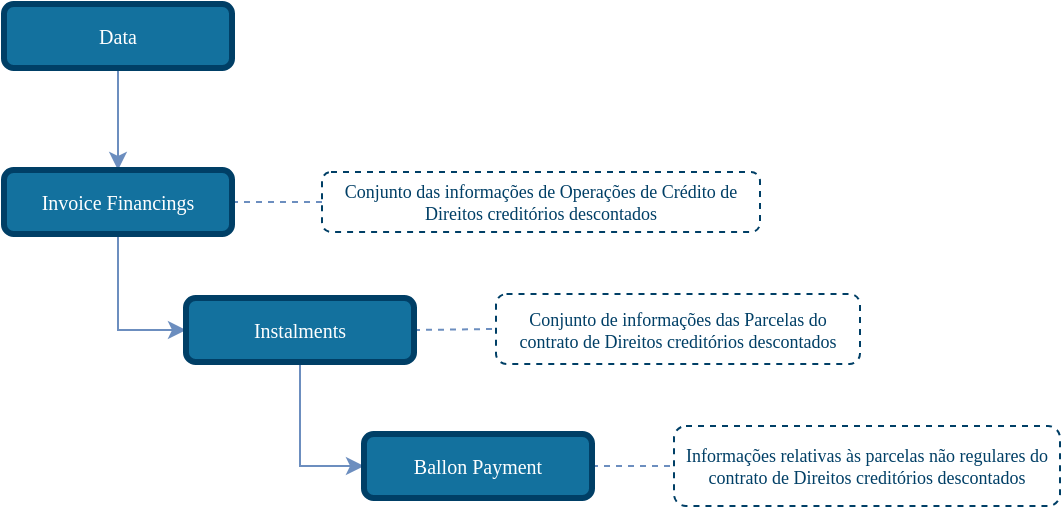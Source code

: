 <mxfile version="14.4.3" type="device"><diagram id="pwx9f-JPc5i2mSrcDJkJ" name="Invoice Financings_Instalments"><mxGraphModel dx="802" dy="385" grid="1" gridSize="10" guides="1" tooltips="1" connect="1" arrows="1" fold="1" page="1" pageScale="1" pageWidth="827" pageHeight="1169" math="0" shadow="0"><root><mxCell id="0"/><mxCell id="1" parent="0"/><mxCell id="7SM82Xgn0hcUYBG6hJO3-5" style="edgeStyle=none;rounded=1;orthogonalLoop=1;jettySize=auto;html=1;entryX=0;entryY=0.5;entryDx=0;entryDy=0;dashed=1;endArrow=none;endFill=0;endSize=6;strokeColor=#6C8EBF;exitX=1;exitY=0.5;exitDx=0;exitDy=0;" parent="1" source="s8GSPq7UgO-F03P1_zAw-1" target="7SM82Xgn0hcUYBG6hJO3-3" edge="1"><mxGeometry relative="1" as="geometry"><mxPoint x="302" y="277.0" as="sourcePoint"/><mxPoint x="483" y="180" as="targetPoint"/></mxGeometry></mxCell><mxCell id="CP8brj2QoUajFCljk4hs-6" style="edgeStyle=orthogonalEdgeStyle;rounded=0;orthogonalLoop=1;jettySize=auto;html=1;entryX=0.5;entryY=0;entryDx=0;entryDy=0;endSize=6;fillColor=#dae8fc;strokeColor=#6c8ebf;comic=0;shadow=0;backgroundOutline=0;snapToPoint=0;fixDash=0;endArrow=classic;endFill=1;exitX=0.5;exitY=1;exitDx=0;exitDy=0;" parent="1" source="3PWHhMvqnkYnXc9wFaOa-1" target="CP8brj2QoUajFCljk4hs-3" edge="1"><mxGeometry relative="1" as="geometry"><mxPoint x="-43" y="11" as="sourcePoint"/><mxPoint x="-43" y="43" as="targetPoint"/></mxGeometry></mxCell><mxCell id="s8GSPq7UgO-F03P1_zAw-9" style="edgeStyle=orthogonalEdgeStyle;rounded=0;orthogonalLoop=1;jettySize=auto;html=1;exitX=0.5;exitY=1;exitDx=0;exitDy=0;entryX=0;entryY=0.5;entryDx=0;entryDy=0;strokeColor=#6C8EBF;endArrow=classic;endFill=1;" parent="1" source="CP8brj2QoUajFCljk4hs-3" target="s8GSPq7UgO-F03P1_zAw-1" edge="1"><mxGeometry relative="1" as="geometry"/></mxCell><mxCell id="s8GSPq7UgO-F03P1_zAw-17" style="edgeStyle=none;rounded=1;orthogonalLoop=1;jettySize=auto;html=1;exitX=1;exitY=0.5;exitDx=0;exitDy=0;entryX=0;entryY=0.5;entryDx=0;entryDy=0;dashed=1;endArrow=none;endFill=0;endSize=6;strokeColor=#6C8EBF;" parent="1" source="CP8brj2QoUajFCljk4hs-3" target="CP8brj2QoUajFCljk4hs-20" edge="1"><mxGeometry relative="1" as="geometry"><mxPoint x="216" y="135" as="targetPoint"/></mxGeometry></mxCell><mxCell id="CP8brj2QoUajFCljk4hs-3" value="Invoice Financings" style="rounded=1;whiteSpace=wrap;html=1;comic=0;shadow=0;backgroundOutline=0;snapToPoint=0;fixDash=0;strokeWidth=3;fontFamily=Verdana;fontStyle=0;labelBackgroundColor=none;labelBorderColor=none;fontSize=10;fillColor=#13719E;strokeColor=#003F66;fontColor=#ffffff;" parent="1" vertex="1"><mxGeometry x="82" y="165" width="114" height="32" as="geometry"/></mxCell><mxCell id="CP8brj2QoUajFCljk4hs-20" value="&lt;font style=&quot;font-size: 9px&quot;&gt;Conjunto das informações de Operações de Crédito de Direitos creditórios descontados&lt;/font&gt;" style="rounded=1;whiteSpace=wrap;html=1;shadow=0;comic=0;strokeColor=#003F66;strokeWidth=1;fillColor=#ffffff;fontFamily=Verdana;fontSize=9;fontColor=#003F66;dashed=1;spacingLeft=5;spacing=0;spacingRight=5;spacingBottom=5;spacingTop=5;align=center;verticalAlign=middle;gradientColor=#ffffff;" parent="1" vertex="1"><mxGeometry x="241" y="166" width="219" height="30" as="geometry"/></mxCell><mxCell id="7SM82Xgn0hcUYBG6hJO3-3" value="&lt;font style=&quot;font-size: 9px&quot;&gt;Conjunto de informações das Parcelas do contrato de Direitos creditórios descontados&lt;/font&gt;" style="rounded=1;whiteSpace=wrap;html=1;shadow=0;comic=0;strokeColor=#003F66;strokeWidth=1;fillColor=#ffffff;fontFamily=Verdana;fontSize=9;fontColor=#003F66;dashed=1;spacingLeft=5;spacing=0;spacingRight=5;spacingBottom=5;spacingTop=5;align=center;verticalAlign=middle;gradientColor=#ffffff;" parent="1" vertex="1"><mxGeometry x="328" y="227" width="182" height="35" as="geometry"/></mxCell><mxCell id="m7QnHi-RZr34GQDkbDEl-1" style="edgeStyle=none;rounded=1;orthogonalLoop=1;jettySize=auto;html=1;entryX=0;entryY=0.5;entryDx=0;entryDy=0;dashed=1;endArrow=none;endFill=0;endSize=6;strokeColor=#6C8EBF;exitX=1;exitY=0.5;exitDx=0;exitDy=0;" parent="1" source="m7QnHi-RZr34GQDkbDEl-2" target="m7QnHi-RZr34GQDkbDEl-3" edge="1"><mxGeometry relative="1" as="geometry"><mxPoint x="391" y="336.0" as="sourcePoint"/><mxPoint x="572" y="239" as="targetPoint"/></mxGeometry></mxCell><mxCell id="m7QnHi-RZr34GQDkbDEl-3" value="&lt;font style=&quot;font-size: 9px&quot;&gt;Informações relativas às parcelas não regulares do contrato de Direitos creditórios descontados&lt;/font&gt;" style="rounded=1;whiteSpace=wrap;html=1;shadow=0;comic=0;strokeColor=#003F66;strokeWidth=1;fillColor=#ffffff;fontFamily=Verdana;fontSize=9;fontColor=#003F66;dashed=1;spacingLeft=5;spacing=0;spacingRight=5;spacingBottom=5;spacingTop=5;align=center;verticalAlign=middle;gradientColor=#ffffff;" parent="1" vertex="1"><mxGeometry x="417" y="293" width="193" height="40" as="geometry"/></mxCell><mxCell id="m7QnHi-RZr34GQDkbDEl-5" style="edgeStyle=orthogonalEdgeStyle;rounded=0;orthogonalLoop=1;jettySize=auto;html=1;exitX=0.5;exitY=1;exitDx=0;exitDy=0;entryX=0;entryY=0.5;entryDx=0;entryDy=0;strokeColor=#6C8EBF;endArrow=classic;endFill=1;" parent="1" source="s8GSPq7UgO-F03P1_zAw-1" target="m7QnHi-RZr34GQDkbDEl-2" edge="1"><mxGeometry relative="1" as="geometry"><mxPoint x="144" y="207" as="sourcePoint"/><mxPoint x="183" y="255" as="targetPoint"/></mxGeometry></mxCell><mxCell id="3PWHhMvqnkYnXc9wFaOa-1" value="Data" style="rounded=1;whiteSpace=wrap;html=1;comic=0;shadow=0;backgroundOutline=0;snapToPoint=0;fixDash=0;strokeWidth=3;fontFamily=Verdana;fontStyle=0;labelBackgroundColor=none;labelBorderColor=none;fontSize=10;fillColor=#13719E;strokeColor=#003F66;fontColor=#ffffff;" parent="1" vertex="1"><mxGeometry x="82" y="82" width="114" height="32" as="geometry"/></mxCell><mxCell id="s8GSPq7UgO-F03P1_zAw-1" value="Instalments" style="rounded=1;whiteSpace=wrap;html=1;comic=0;shadow=0;backgroundOutline=0;snapToPoint=0;fixDash=0;strokeWidth=3;fontFamily=Verdana;fontStyle=0;labelBackgroundColor=none;labelBorderColor=none;fontSize=10;fillColor=#13719E;strokeColor=#003F66;fontColor=#ffffff;" parent="1" vertex="1"><mxGeometry x="173" y="229" width="114" height="32" as="geometry"/></mxCell><mxCell id="m7QnHi-RZr34GQDkbDEl-2" value="Ballon Payment" style="rounded=1;whiteSpace=wrap;html=1;comic=0;shadow=0;backgroundOutline=0;snapToPoint=0;fixDash=0;strokeWidth=3;fontFamily=Verdana;fontStyle=0;labelBackgroundColor=none;labelBorderColor=none;fontSize=10;fillColor=#13719E;strokeColor=#003F66;fontColor=#ffffff;" parent="1" vertex="1"><mxGeometry x="262" y="297" width="114" height="32" as="geometry"/></mxCell></root></mxGraphModel></diagram></mxfile>